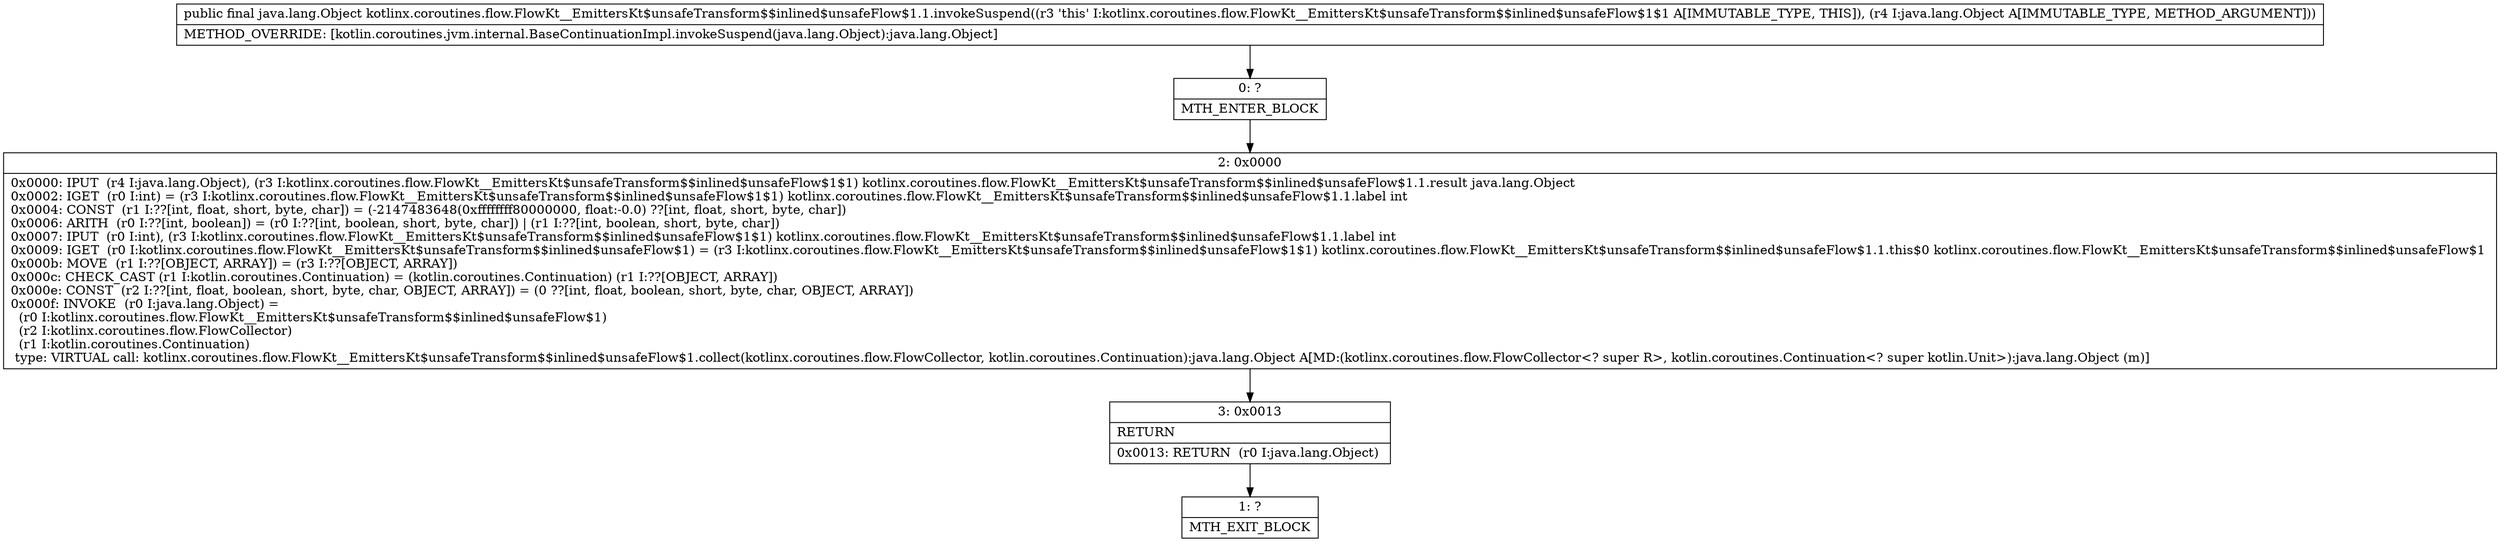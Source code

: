 digraph "CFG forkotlinx.coroutines.flow.FlowKt__EmittersKt$unsafeTransform$$inlined$unsafeFlow$1.1.invokeSuspend(Ljava\/lang\/Object;)Ljava\/lang\/Object;" {
Node_0 [shape=record,label="{0\:\ ?|MTH_ENTER_BLOCK\l}"];
Node_2 [shape=record,label="{2\:\ 0x0000|0x0000: IPUT  (r4 I:java.lang.Object), (r3 I:kotlinx.coroutines.flow.FlowKt__EmittersKt$unsafeTransform$$inlined$unsafeFlow$1$1) kotlinx.coroutines.flow.FlowKt__EmittersKt$unsafeTransform$$inlined$unsafeFlow$1.1.result java.lang.Object \l0x0002: IGET  (r0 I:int) = (r3 I:kotlinx.coroutines.flow.FlowKt__EmittersKt$unsafeTransform$$inlined$unsafeFlow$1$1) kotlinx.coroutines.flow.FlowKt__EmittersKt$unsafeTransform$$inlined$unsafeFlow$1.1.label int \l0x0004: CONST  (r1 I:??[int, float, short, byte, char]) = (\-2147483648(0xffffffff80000000, float:\-0.0) ??[int, float, short, byte, char]) \l0x0006: ARITH  (r0 I:??[int, boolean]) = (r0 I:??[int, boolean, short, byte, char]) \| (r1 I:??[int, boolean, short, byte, char]) \l0x0007: IPUT  (r0 I:int), (r3 I:kotlinx.coroutines.flow.FlowKt__EmittersKt$unsafeTransform$$inlined$unsafeFlow$1$1) kotlinx.coroutines.flow.FlowKt__EmittersKt$unsafeTransform$$inlined$unsafeFlow$1.1.label int \l0x0009: IGET  (r0 I:kotlinx.coroutines.flow.FlowKt__EmittersKt$unsafeTransform$$inlined$unsafeFlow$1) = (r3 I:kotlinx.coroutines.flow.FlowKt__EmittersKt$unsafeTransform$$inlined$unsafeFlow$1$1) kotlinx.coroutines.flow.FlowKt__EmittersKt$unsafeTransform$$inlined$unsafeFlow$1.1.this$0 kotlinx.coroutines.flow.FlowKt__EmittersKt$unsafeTransform$$inlined$unsafeFlow$1 \l0x000b: MOVE  (r1 I:??[OBJECT, ARRAY]) = (r3 I:??[OBJECT, ARRAY]) \l0x000c: CHECK_CAST (r1 I:kotlin.coroutines.Continuation) = (kotlin.coroutines.Continuation) (r1 I:??[OBJECT, ARRAY]) \l0x000e: CONST  (r2 I:??[int, float, boolean, short, byte, char, OBJECT, ARRAY]) = (0 ??[int, float, boolean, short, byte, char, OBJECT, ARRAY]) \l0x000f: INVOKE  (r0 I:java.lang.Object) = \l  (r0 I:kotlinx.coroutines.flow.FlowKt__EmittersKt$unsafeTransform$$inlined$unsafeFlow$1)\l  (r2 I:kotlinx.coroutines.flow.FlowCollector)\l  (r1 I:kotlin.coroutines.Continuation)\l type: VIRTUAL call: kotlinx.coroutines.flow.FlowKt__EmittersKt$unsafeTransform$$inlined$unsafeFlow$1.collect(kotlinx.coroutines.flow.FlowCollector, kotlin.coroutines.Continuation):java.lang.Object A[MD:(kotlinx.coroutines.flow.FlowCollector\<? super R\>, kotlin.coroutines.Continuation\<? super kotlin.Unit\>):java.lang.Object (m)]\l}"];
Node_3 [shape=record,label="{3\:\ 0x0013|RETURN\l|0x0013: RETURN  (r0 I:java.lang.Object) \l}"];
Node_1 [shape=record,label="{1\:\ ?|MTH_EXIT_BLOCK\l}"];
MethodNode[shape=record,label="{public final java.lang.Object kotlinx.coroutines.flow.FlowKt__EmittersKt$unsafeTransform$$inlined$unsafeFlow$1.1.invokeSuspend((r3 'this' I:kotlinx.coroutines.flow.FlowKt__EmittersKt$unsafeTransform$$inlined$unsafeFlow$1$1 A[IMMUTABLE_TYPE, THIS]), (r4 I:java.lang.Object A[IMMUTABLE_TYPE, METHOD_ARGUMENT]))  | METHOD_OVERRIDE: [kotlin.coroutines.jvm.internal.BaseContinuationImpl.invokeSuspend(java.lang.Object):java.lang.Object]\l}"];
MethodNode -> Node_0;Node_0 -> Node_2;
Node_2 -> Node_3;
Node_3 -> Node_1;
}


